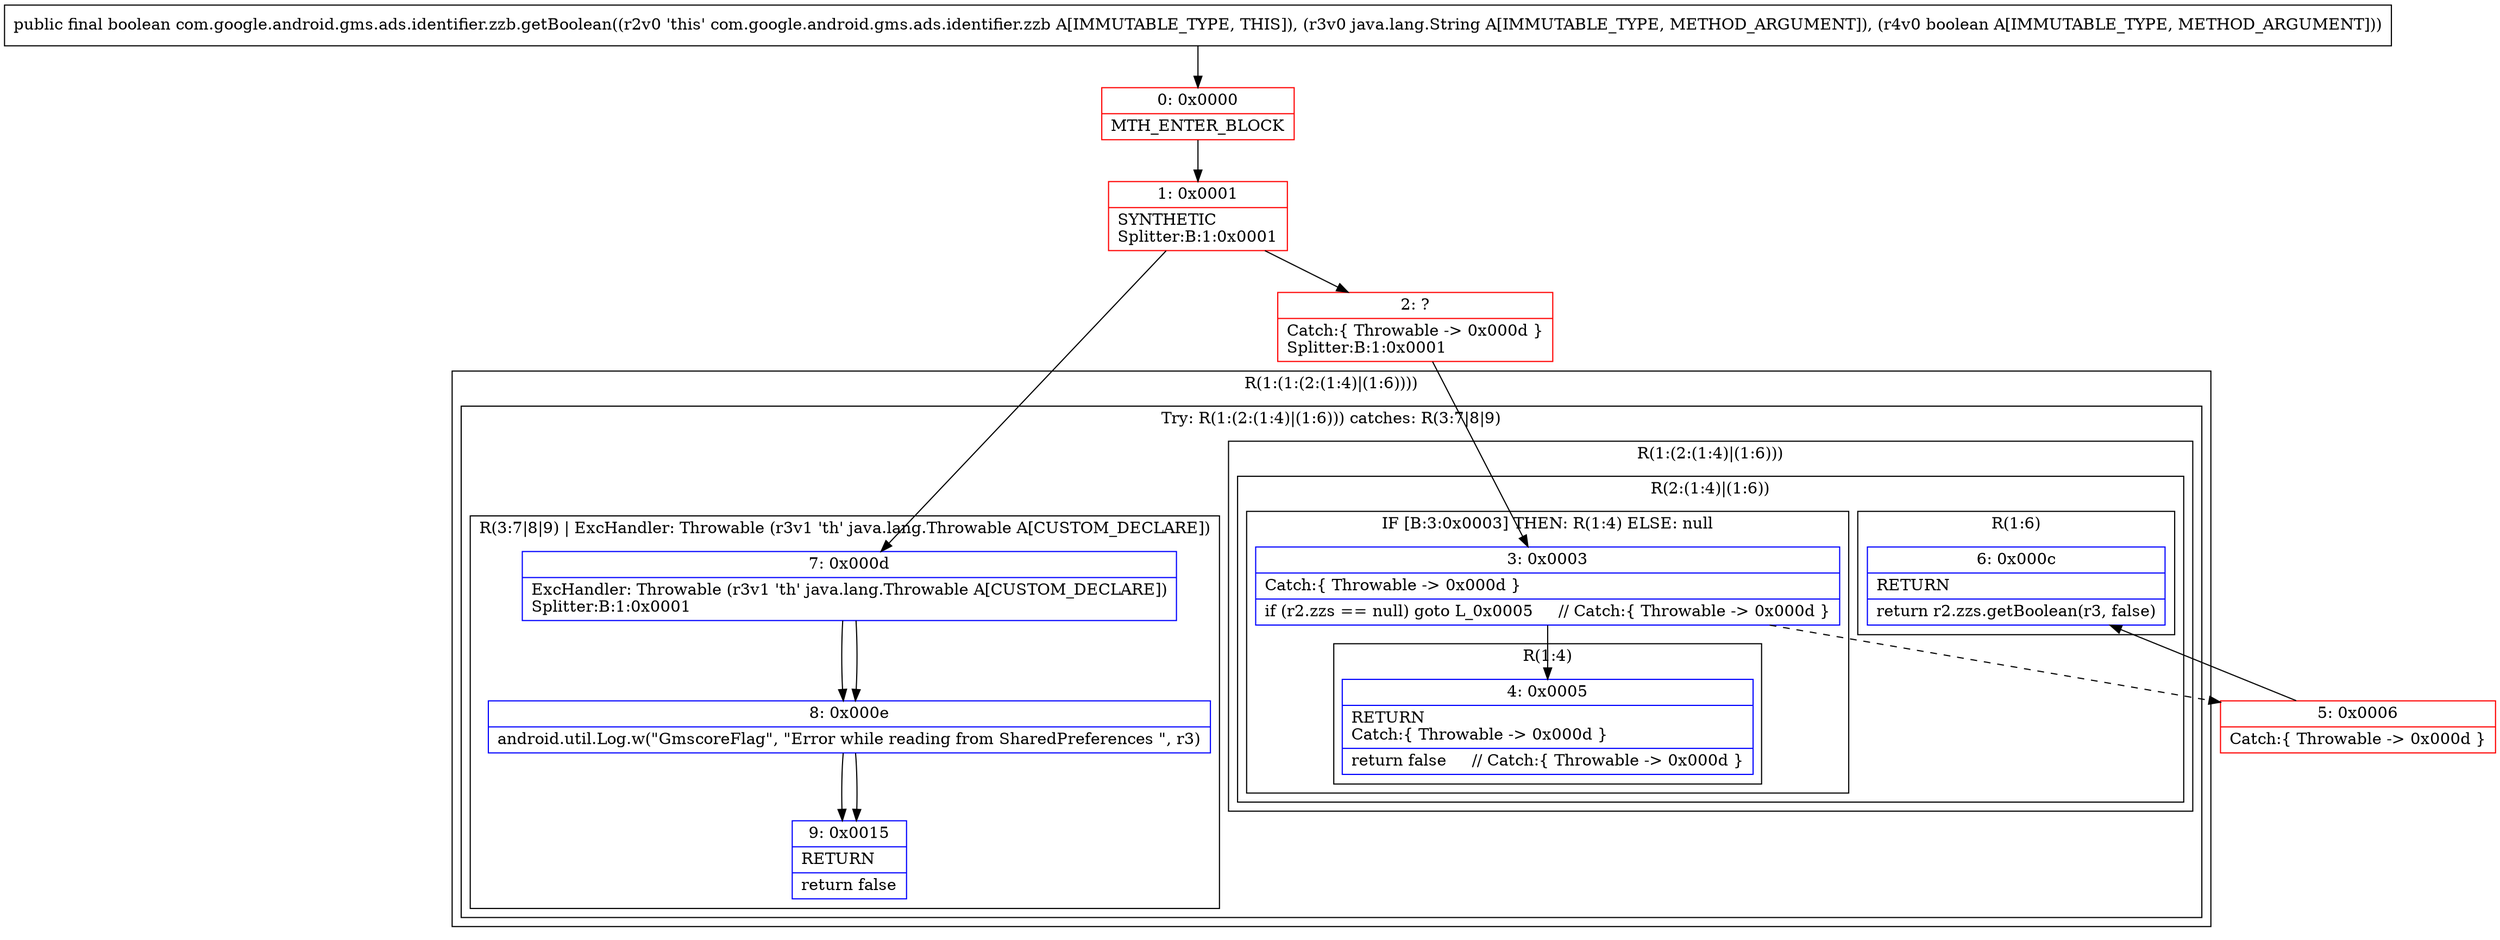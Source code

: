 digraph "CFG forcom.google.android.gms.ads.identifier.zzb.getBoolean(Ljava\/lang\/String;Z)Z" {
subgraph cluster_Region_1232707395 {
label = "R(1:(1:(2:(1:4)|(1:6))))";
node [shape=record,color=blue];
subgraph cluster_TryCatchRegion_1501409982 {
label = "Try: R(1:(2:(1:4)|(1:6))) catches: R(3:7|8|9)";
node [shape=record,color=blue];
subgraph cluster_Region_890109500 {
label = "R(1:(2:(1:4)|(1:6)))";
node [shape=record,color=blue];
subgraph cluster_Region_956129789 {
label = "R(2:(1:4)|(1:6))";
node [shape=record,color=blue];
subgraph cluster_IfRegion_1039888934 {
label = "IF [B:3:0x0003] THEN: R(1:4) ELSE: null";
node [shape=record,color=blue];
Node_3 [shape=record,label="{3\:\ 0x0003|Catch:\{ Throwable \-\> 0x000d \}\l|if (r2.zzs == null) goto L_0x0005     \/\/ Catch:\{ Throwable \-\> 0x000d \}\l}"];
subgraph cluster_Region_161996645 {
label = "R(1:4)";
node [shape=record,color=blue];
Node_4 [shape=record,label="{4\:\ 0x0005|RETURN\lCatch:\{ Throwable \-\> 0x000d \}\l|return false     \/\/ Catch:\{ Throwable \-\> 0x000d \}\l}"];
}
}
subgraph cluster_Region_1392585843 {
label = "R(1:6)";
node [shape=record,color=blue];
Node_6 [shape=record,label="{6\:\ 0x000c|RETURN\l|return r2.zzs.getBoolean(r3, false)\l}"];
}
}
}
subgraph cluster_Region_10505575 {
label = "R(3:7|8|9) | ExcHandler: Throwable (r3v1 'th' java.lang.Throwable A[CUSTOM_DECLARE])\l";
node [shape=record,color=blue];
Node_7 [shape=record,label="{7\:\ 0x000d|ExcHandler: Throwable (r3v1 'th' java.lang.Throwable A[CUSTOM_DECLARE])\lSplitter:B:1:0x0001\l}"];
Node_8 [shape=record,label="{8\:\ 0x000e|android.util.Log.w(\"GmscoreFlag\", \"Error while reading from SharedPreferences \", r3)\l}"];
Node_9 [shape=record,label="{9\:\ 0x0015|RETURN\l|return false\l}"];
}
}
}
subgraph cluster_Region_10505575 {
label = "R(3:7|8|9) | ExcHandler: Throwable (r3v1 'th' java.lang.Throwable A[CUSTOM_DECLARE])\l";
node [shape=record,color=blue];
Node_7 [shape=record,label="{7\:\ 0x000d|ExcHandler: Throwable (r3v1 'th' java.lang.Throwable A[CUSTOM_DECLARE])\lSplitter:B:1:0x0001\l}"];
Node_8 [shape=record,label="{8\:\ 0x000e|android.util.Log.w(\"GmscoreFlag\", \"Error while reading from SharedPreferences \", r3)\l}"];
Node_9 [shape=record,label="{9\:\ 0x0015|RETURN\l|return false\l}"];
}
Node_0 [shape=record,color=red,label="{0\:\ 0x0000|MTH_ENTER_BLOCK\l}"];
Node_1 [shape=record,color=red,label="{1\:\ 0x0001|SYNTHETIC\lSplitter:B:1:0x0001\l}"];
Node_2 [shape=record,color=red,label="{2\:\ ?|Catch:\{ Throwable \-\> 0x000d \}\lSplitter:B:1:0x0001\l}"];
Node_5 [shape=record,color=red,label="{5\:\ 0x0006|Catch:\{ Throwable \-\> 0x000d \}\l}"];
MethodNode[shape=record,label="{public final boolean com.google.android.gms.ads.identifier.zzb.getBoolean((r2v0 'this' com.google.android.gms.ads.identifier.zzb A[IMMUTABLE_TYPE, THIS]), (r3v0 java.lang.String A[IMMUTABLE_TYPE, METHOD_ARGUMENT]), (r4v0 boolean A[IMMUTABLE_TYPE, METHOD_ARGUMENT])) }"];
MethodNode -> Node_0;
Node_3 -> Node_4;
Node_3 -> Node_5[style=dashed];
Node_7 -> Node_8;
Node_8 -> Node_9;
Node_7 -> Node_8;
Node_8 -> Node_9;
Node_0 -> Node_1;
Node_1 -> Node_2;
Node_1 -> Node_7;
Node_2 -> Node_3;
Node_5 -> Node_6;
}


